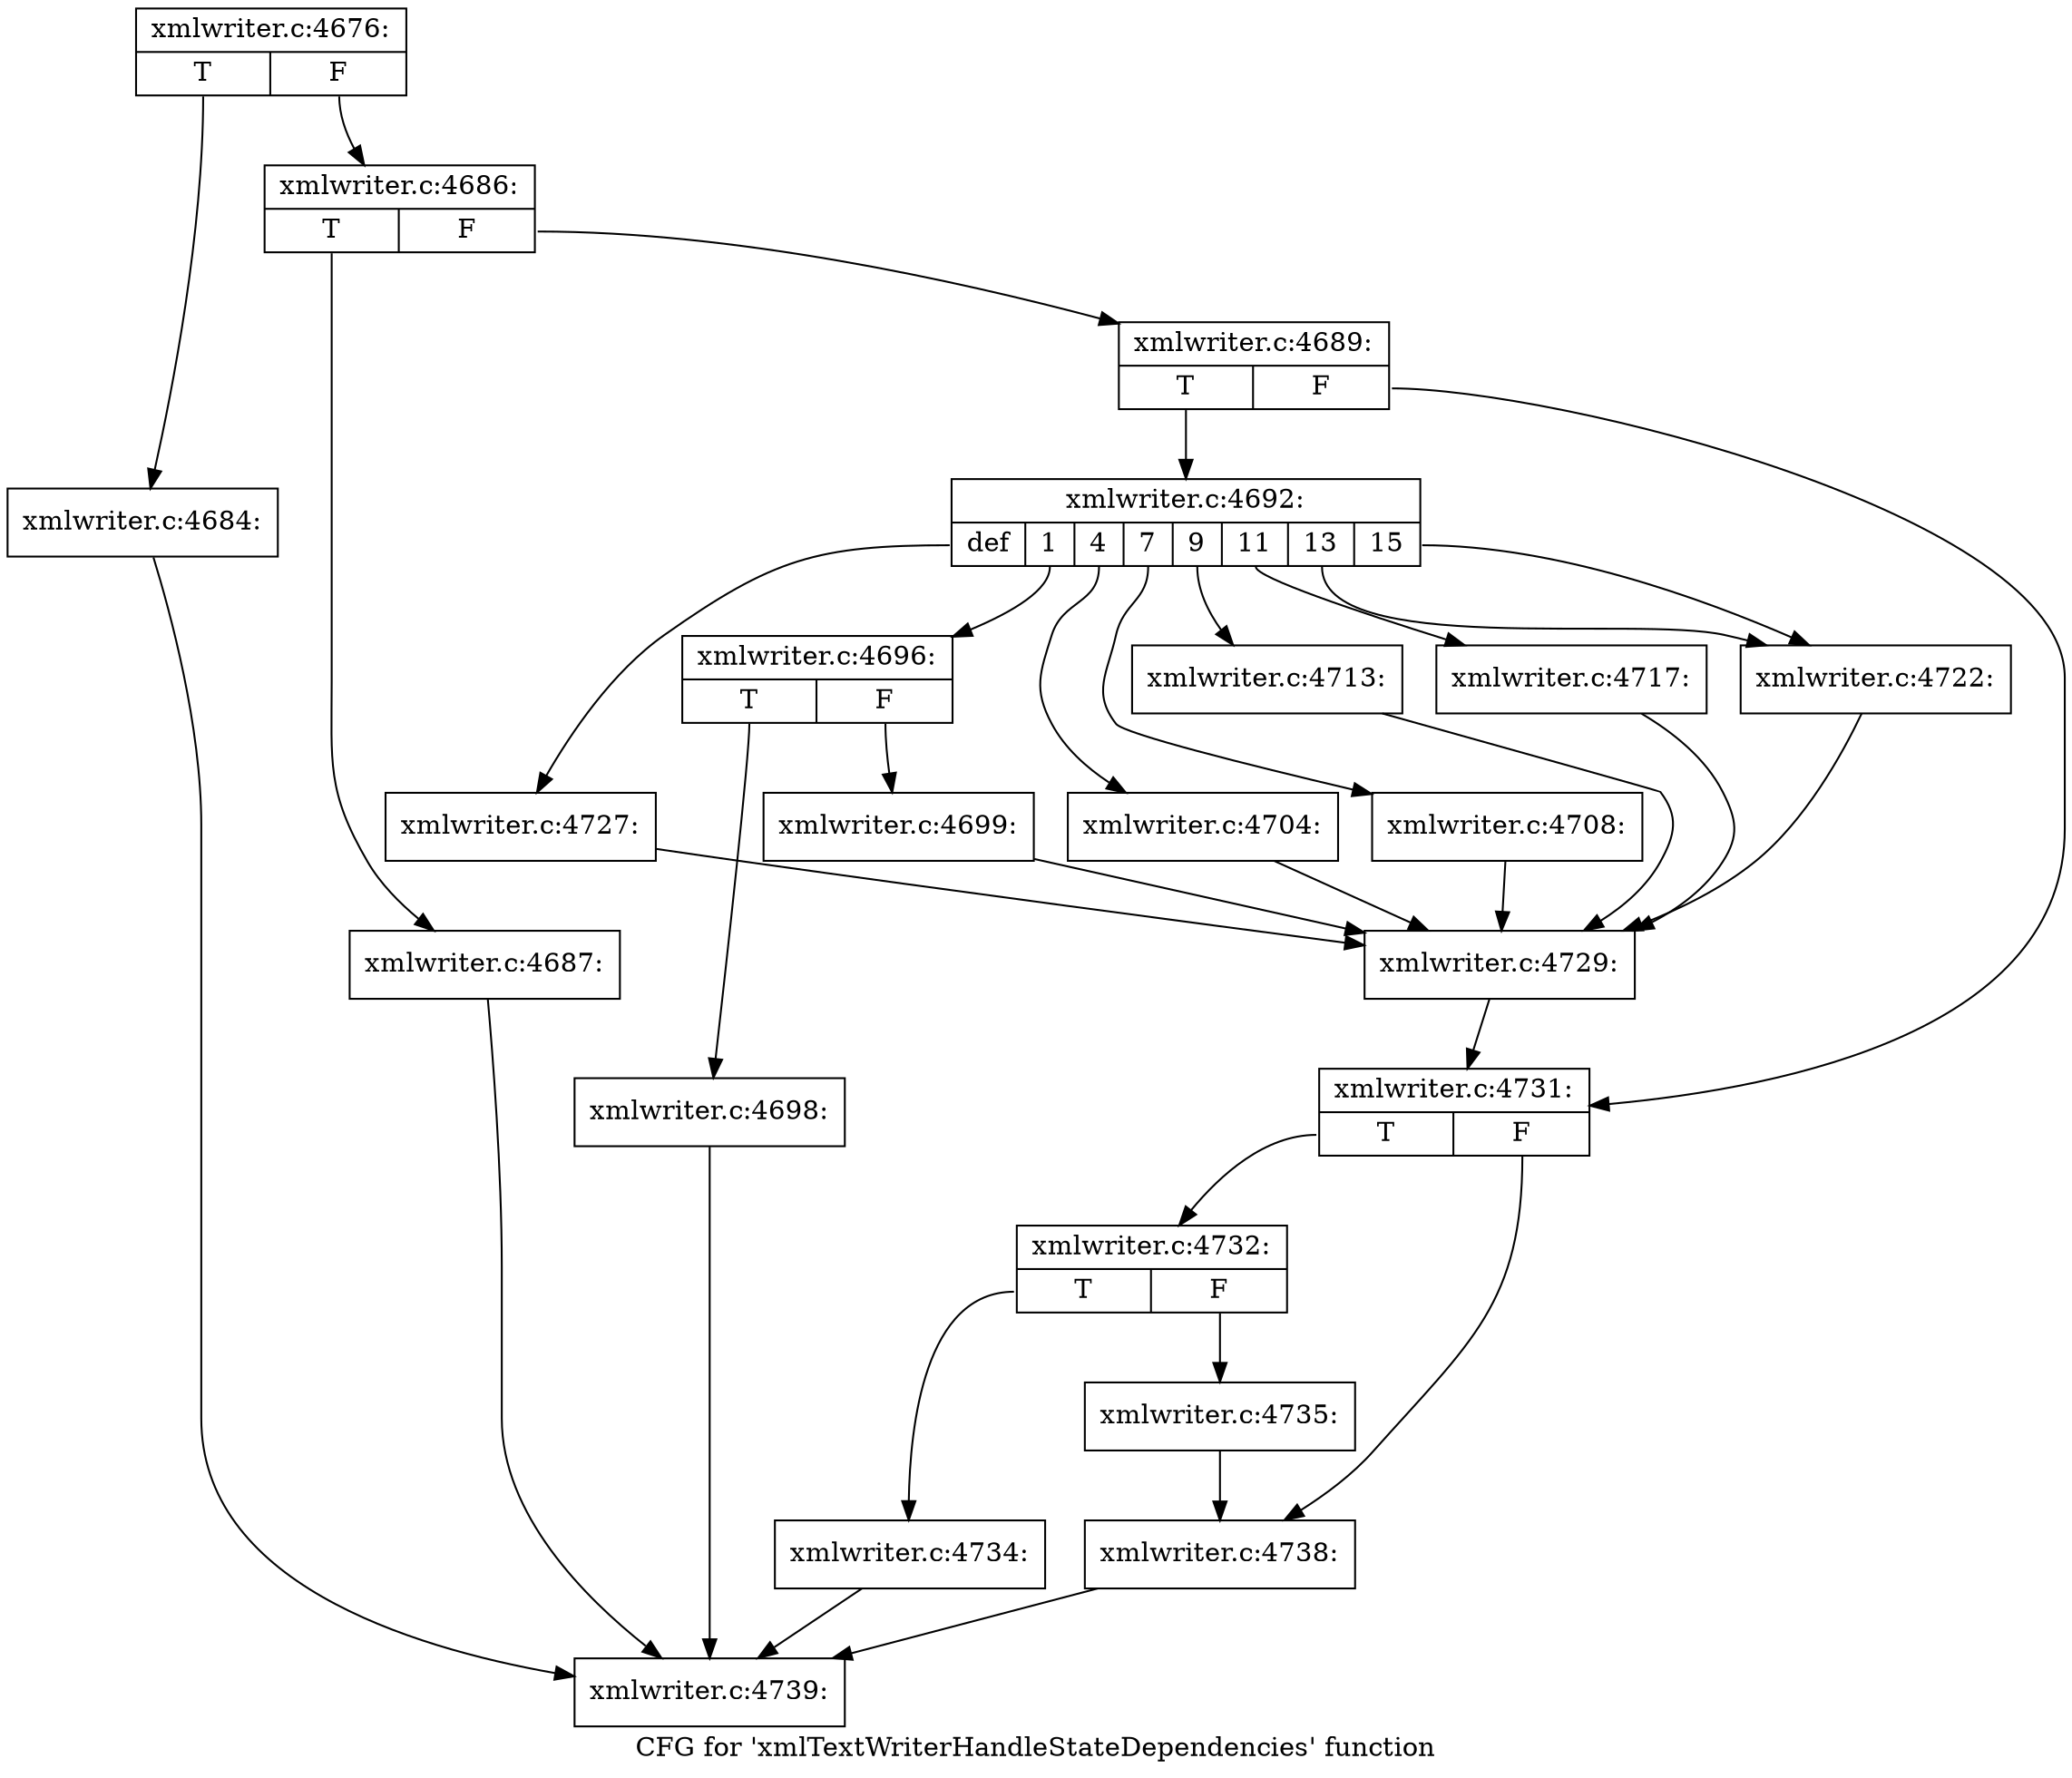 digraph "CFG for 'xmlTextWriterHandleStateDependencies' function" {
	label="CFG for 'xmlTextWriterHandleStateDependencies' function";

	Node0x3eb4050 [shape=record,label="{xmlwriter.c:4676:|{<s0>T|<s1>F}}"];
	Node0x3eb4050:s0 -> Node0x418f590;
	Node0x3eb4050:s1 -> Node0x418f5e0;
	Node0x418f590 [shape=record,label="{xmlwriter.c:4684:}"];
	Node0x418f590 -> Node0x3eb4570;
	Node0x418f5e0 [shape=record,label="{xmlwriter.c:4686:|{<s0>T|<s1>F}}"];
	Node0x418f5e0:s0 -> Node0x418fa70;
	Node0x418f5e0:s1 -> Node0x418fac0;
	Node0x418fa70 [shape=record,label="{xmlwriter.c:4687:}"];
	Node0x418fa70 -> Node0x3eb4570;
	Node0x418fac0 [shape=record,label="{xmlwriter.c:4689:|{<s0>T|<s1>F}}"];
	Node0x418fac0:s0 -> Node0x4190570;
	Node0x418fac0:s1 -> Node0x41905c0;
	Node0x4190570 [shape=record,label="{xmlwriter.c:4692:|{<s0>def|<s1>1|<s2>4|<s3>7|<s4>9|<s5>11|<s6>13|<s7>15}}"];
	Node0x4190570:s0 -> Node0x4190bd0;
	Node0x4190570:s1 -> Node0x4190f10;
	Node0x4190570:s2 -> Node0x4191df0;
	Node0x4190570:s3 -> Node0x4192370;
	Node0x4190570:s4 -> Node0x4192ad0;
	Node0x4190570:s5 -> Node0x4192fd0;
	Node0x4190570:s6 -> Node0x41934d0;
	Node0x4190570:s7 -> Node0x41934d0;
	Node0x4190f10 [shape=record,label="{xmlwriter.c:4696:|{<s0>T|<s1>F}}"];
	Node0x4190f10:s0 -> Node0x4191230;
	Node0x4190f10:s1 -> Node0x4191280;
	Node0x4191230 [shape=record,label="{xmlwriter.c:4698:}"];
	Node0x4191230 -> Node0x3eb4570;
	Node0x4191280 [shape=record,label="{xmlwriter.c:4699:}"];
	Node0x4191280 -> Node0x4190a20;
	Node0x4191df0 [shape=record,label="{xmlwriter.c:4704:}"];
	Node0x4191df0 -> Node0x4190a20;
	Node0x4192370 [shape=record,label="{xmlwriter.c:4708:}"];
	Node0x4192370 -> Node0x4190a20;
	Node0x4192ad0 [shape=record,label="{xmlwriter.c:4713:}"];
	Node0x4192ad0 -> Node0x4190a20;
	Node0x4192fd0 [shape=record,label="{xmlwriter.c:4717:}"];
	Node0x4192fd0 -> Node0x4190a20;
	Node0x41934d0 [shape=record,label="{xmlwriter.c:4722:}"];
	Node0x41934d0 -> Node0x4190a20;
	Node0x4190bd0 [shape=record,label="{xmlwriter.c:4727:}"];
	Node0x4190bd0 -> Node0x4190a20;
	Node0x4190a20 [shape=record,label="{xmlwriter.c:4729:}"];
	Node0x4190a20 -> Node0x41905c0;
	Node0x41905c0 [shape=record,label="{xmlwriter.c:4731:|{<s0>T|<s1>F}}"];
	Node0x41905c0:s0 -> Node0x4193fc0;
	Node0x41905c0:s1 -> Node0x4194010;
	Node0x4193fc0 [shape=record,label="{xmlwriter.c:4732:|{<s0>T|<s1>F}}"];
	Node0x4193fc0:s0 -> Node0x41948e0;
	Node0x4193fc0:s1 -> Node0x4194930;
	Node0x41948e0 [shape=record,label="{xmlwriter.c:4734:}"];
	Node0x41948e0 -> Node0x3eb4570;
	Node0x4194930 [shape=record,label="{xmlwriter.c:4735:}"];
	Node0x4194930 -> Node0x4194010;
	Node0x4194010 [shape=record,label="{xmlwriter.c:4738:}"];
	Node0x4194010 -> Node0x3eb4570;
	Node0x3eb4570 [shape=record,label="{xmlwriter.c:4739:}"];
}
